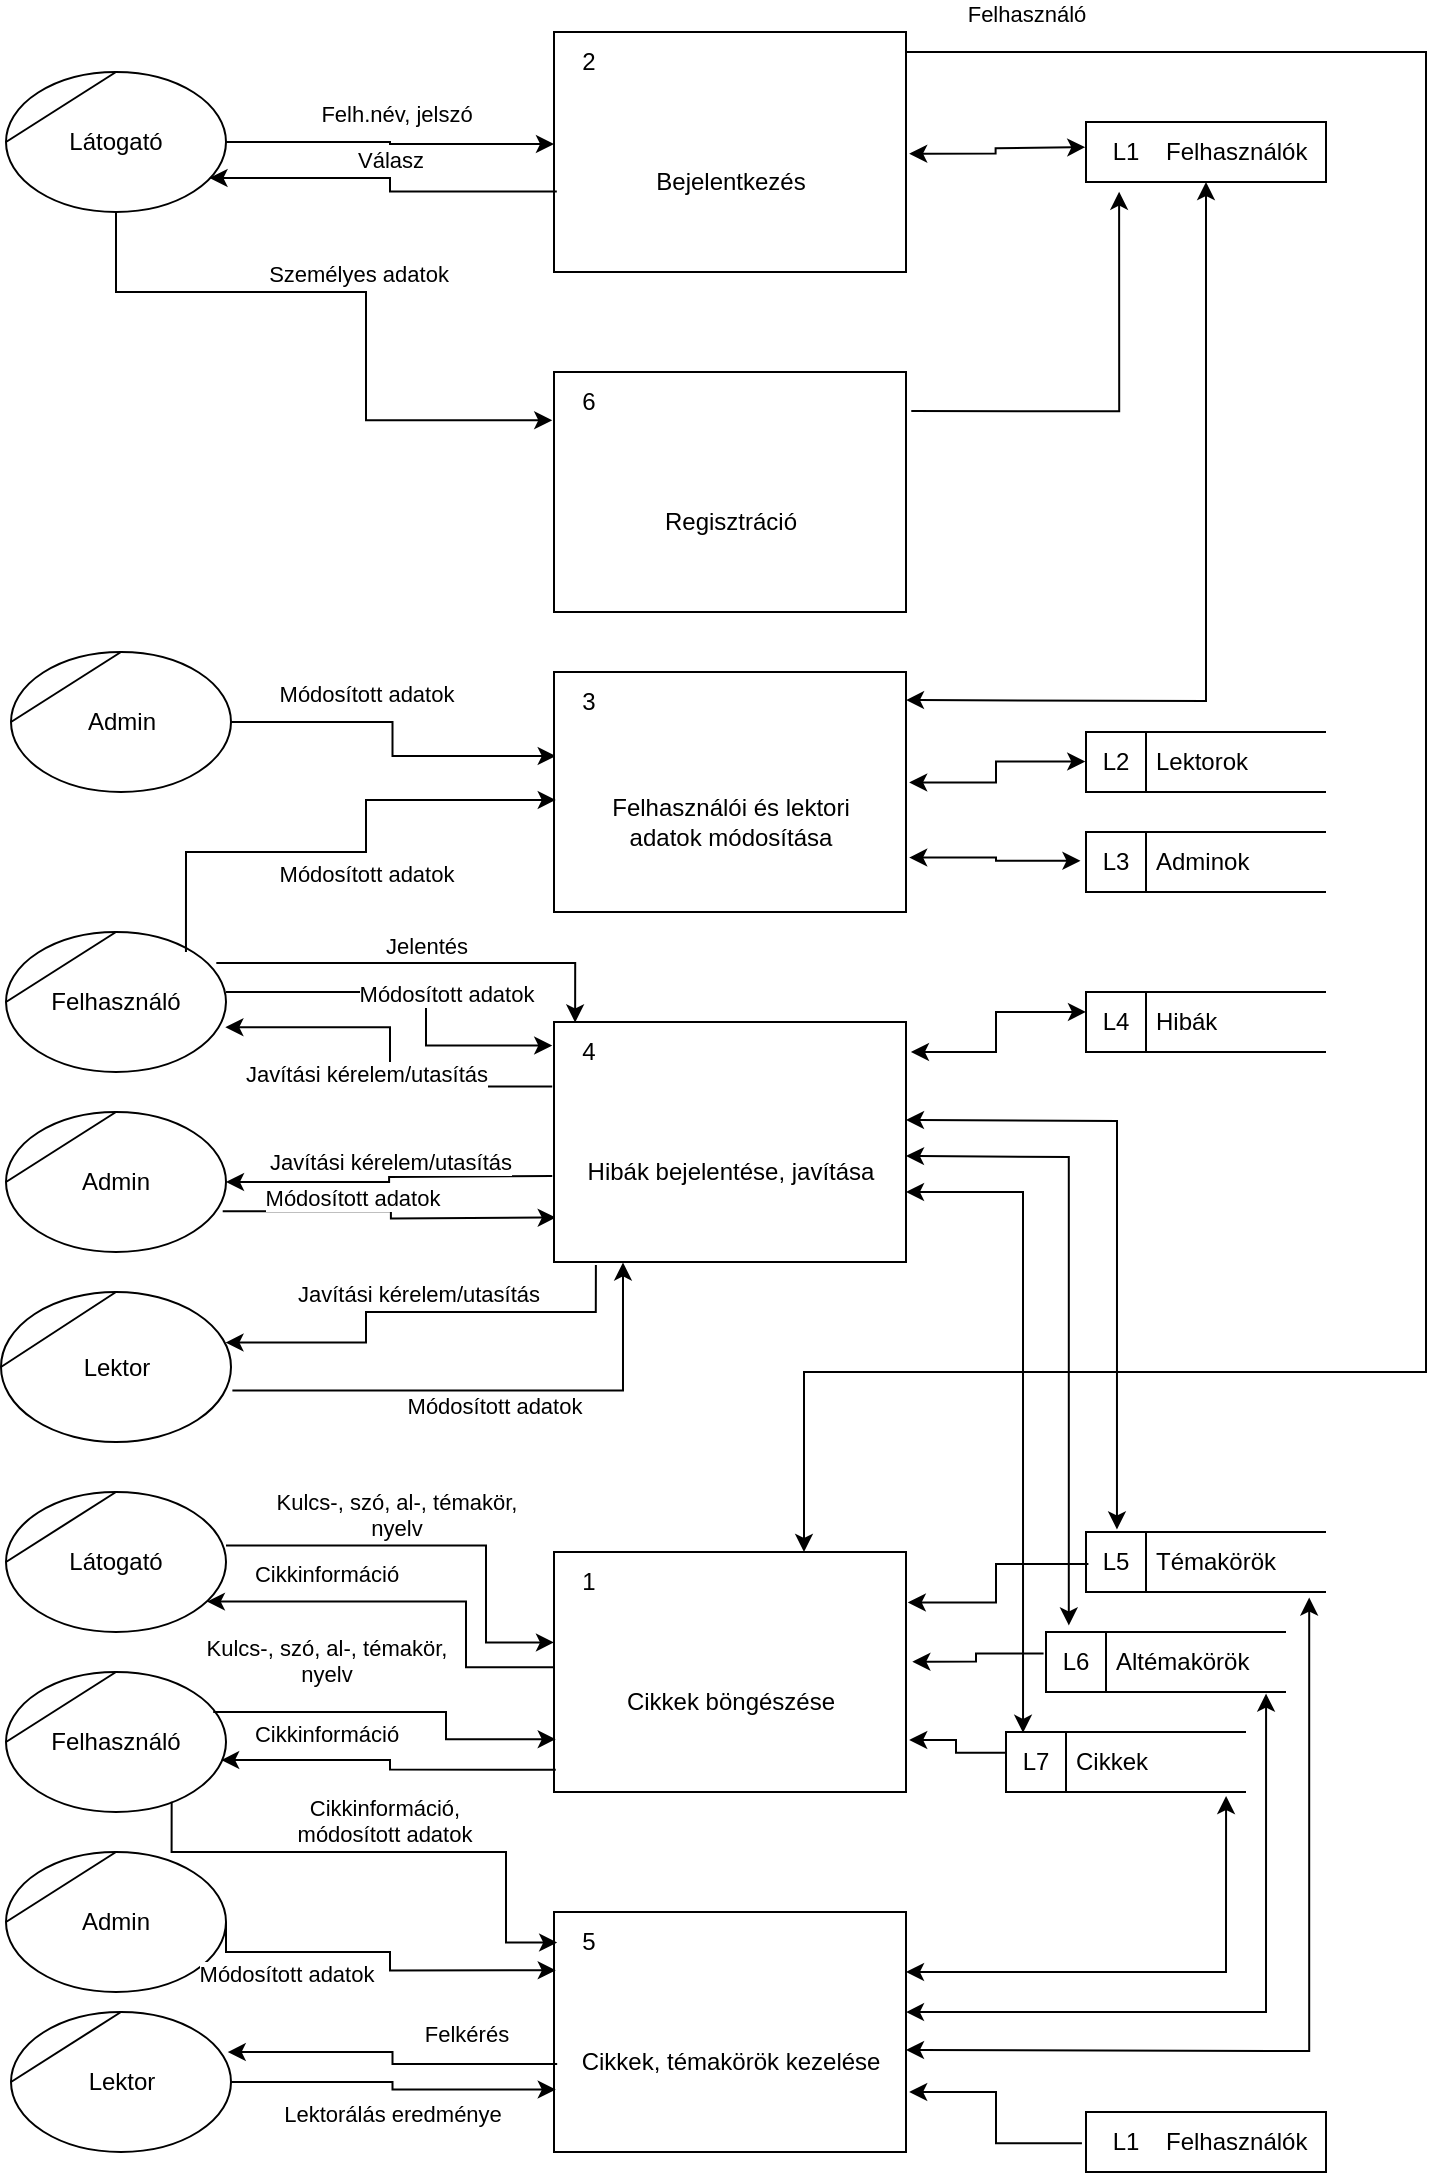 <mxfile version="20.8.20" type="device"><diagram name="Page-1" id="jzvVOoYqFO0g2pfNJ2Cv"><mxGraphModel dx="1235" dy="669" grid="1" gridSize="10" guides="1" tooltips="1" connect="1" arrows="1" fold="1" page="1" pageScale="1" pageWidth="827" pageHeight="1169" math="0" shadow="0"><root><mxCell id="0"/><mxCell id="1" parent="0"/><mxCell id="0xVu2F42CmtTnbVJ7FAn-28" value="Bejelentkezés" style="html=1;dashed=0;whitespace=wrap;shape=mxgraph.dfd.process;align=center;container=1;collapsible=0;spacingTop=30;" parent="1" vertex="1"><mxGeometry x="334" y="40" width="176" height="120" as="geometry"/></mxCell><mxCell id="0xVu2F42CmtTnbVJ7FAn-29" value="2" style="text;html=1;strokeColor=none;fillColor=none;align=center;verticalAlign=middle;whiteSpace=wrap;rounded=0;movable=0;resizable=0;rotatable=0;cloneable=0;deletable=0;connectable=0;allowArrows=0;pointerEvents=1;" parent="0xVu2F42CmtTnbVJ7FAn-28" vertex="1"><mxGeometry width="35" height="30" as="geometry"/></mxCell><mxCell id="0xVu2F42CmtTnbVJ7FAn-30" value="" style="text;html=1;strokeColor=none;fillColor=none;align=left;verticalAlign=middle;whiteSpace=wrap;rounded=0;movable=0;resizable=0;connectable=0;allowArrows=0;rotatable=0;cloneable=0;deletable=0;spacingLeft=6;autosize=1;resizeWidth=0;" parent="0xVu2F42CmtTnbVJ7FAn-28" vertex="1"><mxGeometry x="35" y="-5" width="50" height="40" as="geometry"/></mxCell><mxCell id="0xVu2F42CmtTnbVJ7FAn-31" value="Felh.név, jelszó" style="endArrow=classic;html=1;rounded=0;verticalAlign=bottom;edgeStyle=orthogonalEdgeStyle;exitX=1;exitY=0.5;exitDx=0;exitDy=0;entryX=0;entryY=0.467;entryDx=0;entryDy=0;entryPerimeter=0;" parent="1" source="0xVu2F42CmtTnbVJ7FAn-78" target="0xVu2F42CmtTnbVJ7FAn-28" edge="1"><mxGeometry x="0.054" y="6" width="50" height="50" relative="1" as="geometry"><mxPoint x="200" y="89.5" as="sourcePoint"/><mxPoint x="320" y="89.5" as="targetPoint"/><mxPoint x="-1" as="offset"/></mxGeometry></mxCell><mxCell id="0xVu2F42CmtTnbVJ7FAn-32" value="Kulcs-, szó, al-, témakör, &lt;br&gt;nyelv" style="endArrow=classic;html=1;rounded=0;verticalAlign=bottom;edgeStyle=orthogonalEdgeStyle;entryX=0;entryY=0.377;entryDx=0;entryDy=0;entryPerimeter=0;exitX=1;exitY=0.383;exitDx=0;exitDy=0;exitPerimeter=0;" parent="1" source="0xVu2F42CmtTnbVJ7FAn-64" target="0xVu2F42CmtTnbVJ7FAn-61" edge="1"><mxGeometry x="-0.228" y="-3" width="50" height="50" relative="1" as="geometry"><mxPoint x="190" y="814.5" as="sourcePoint"/><mxPoint x="310" y="814.5" as="targetPoint"/><Array as="points"><mxPoint x="300" y="797"/><mxPoint x="300" y="845"/></Array><mxPoint x="3" y="-3" as="offset"/></mxGeometry></mxCell><mxCell id="0xVu2F42CmtTnbVJ7FAn-33" value="Cikkinformáció" style="endArrow=classic;html=1;rounded=0;verticalAlign=bottom;entryX=0.913;entryY=0.783;entryDx=0;entryDy=0;edgeStyle=orthogonalEdgeStyle;exitX=0.005;exitY=0.48;exitDx=0;exitDy=0;exitPerimeter=0;entryPerimeter=0;" parent="1" source="0xVu2F42CmtTnbVJ7FAn-61" target="0xVu2F42CmtTnbVJ7FAn-64" edge="1"><mxGeometry x="0.425" y="-5" width="50" height="50" relative="1" as="geometry"><mxPoint x="320" y="890" as="sourcePoint"/><mxPoint x="200" y="890" as="targetPoint"/><Array as="points"><mxPoint x="290" y="858"/><mxPoint x="290" y="825"/></Array><mxPoint as="offset"/></mxGeometry></mxCell><mxCell id="0xVu2F42CmtTnbVJ7FAn-43" value="Módosított adatok" style="endArrow=classic;html=1;rounded=0;verticalAlign=bottom;edgeStyle=orthogonalEdgeStyle;exitX=1;exitY=0.5;exitDx=0;exitDy=0;entryX=0.005;entryY=0.35;entryDx=0;entryDy=0;entryPerimeter=0;" parent="1" source="0xVu2F42CmtTnbVJ7FAn-93" target="0xVu2F42CmtTnbVJ7FAn-85" edge="1"><mxGeometry x="-0.247" y="5" width="50" height="50" relative="1" as="geometry"><mxPoint x="200" y="399.5" as="sourcePoint"/><mxPoint x="320" y="399.5" as="targetPoint"/><mxPoint as="offset"/></mxGeometry></mxCell><mxCell id="0xVu2F42CmtTnbVJ7FAn-50" value="Cikkek, témakörök kezelése" style="html=1;dashed=0;whitespace=wrap;shape=mxgraph.dfd.process;align=center;container=1;collapsible=0;spacingTop=30;" parent="1" vertex="1"><mxGeometry x="334" y="980" width="176" height="120" as="geometry"/></mxCell><mxCell id="0xVu2F42CmtTnbVJ7FAn-51" value="5" style="text;html=1;strokeColor=none;fillColor=none;align=center;verticalAlign=middle;whiteSpace=wrap;rounded=0;movable=0;resizable=0;rotatable=0;cloneable=0;deletable=0;connectable=0;allowArrows=0;pointerEvents=1;" parent="0xVu2F42CmtTnbVJ7FAn-50" vertex="1"><mxGeometry width="35" height="30" as="geometry"/></mxCell><mxCell id="0xVu2F42CmtTnbVJ7FAn-52" value="" style="text;html=1;strokeColor=none;fillColor=none;align=left;verticalAlign=middle;whiteSpace=wrap;rounded=0;movable=0;resizable=0;connectable=0;allowArrows=0;rotatable=0;cloneable=0;deletable=0;spacingLeft=6;autosize=1;resizeWidth=0;" parent="0xVu2F42CmtTnbVJ7FAn-50" vertex="1"><mxGeometry x="35" y="-5" width="50" height="40" as="geometry"/></mxCell><mxCell id="0xVu2F42CmtTnbVJ7FAn-53" value="Jelentés" style="endArrow=classic;html=1;rounded=0;verticalAlign=bottom;exitX=0.956;exitY=0.222;exitDx=0;exitDy=0;edgeStyle=orthogonalEdgeStyle;entryX=0.06;entryY=0.002;entryDx=0;entryDy=0;entryPerimeter=0;exitPerimeter=0;" parent="1" source="0xVu2F42CmtTnbVJ7FAn-100" target="aw3XUboLDn4SOBEgIjJM-1" edge="1"><mxGeometry width="50" height="50" relative="1" as="geometry"><mxPoint x="190" y="554.5" as="sourcePoint"/><mxPoint x="331.536" y="554.4" as="targetPoint"/></mxGeometry></mxCell><mxCell id="0xVu2F42CmtTnbVJ7FAn-57" value="Lektorálás eredménye" style="endArrow=classic;html=1;rounded=0;verticalAlign=bottom;edgeStyle=orthogonalEdgeStyle;entryX=0.005;entryY=0.74;entryDx=0;entryDy=0;entryPerimeter=0;exitX=1;exitY=0.5;exitDx=0;exitDy=0;" parent="1" source="0xVu2F42CmtTnbVJ7FAn-126" target="0xVu2F42CmtTnbVJ7FAn-50" edge="1"><mxGeometry x="0.018" y="-21" width="50" height="50" relative="1" as="geometry"><mxPoint x="170.775" y="1034.8" as="sourcePoint"/><mxPoint x="310" y="1090" as="targetPoint"/><mxPoint as="offset"/></mxGeometry></mxCell><mxCell id="0xVu2F42CmtTnbVJ7FAn-58" value="Felkérés" style="endArrow=classic;html=1;rounded=0;verticalAlign=bottom;entryX=0.985;entryY=0.286;entryDx=0;entryDy=0;exitX=0.009;exitY=0.633;exitDx=0;exitDy=0;exitPerimeter=0;edgeStyle=orthogonalEdgeStyle;entryPerimeter=0;" parent="1" source="0xVu2F42CmtTnbVJ7FAn-50" target="0xVu2F42CmtTnbVJ7FAn-126" edge="1"><mxGeometry x="-0.466" y="-6" width="50" height="50" relative="1" as="geometry"><mxPoint x="310" y="1054.5" as="sourcePoint"/><mxPoint x="172.5" y="1025" as="targetPoint"/><mxPoint as="offset"/></mxGeometry></mxCell><mxCell id="0xVu2F42CmtTnbVJ7FAn-61" value="Cikkek böngészése" style="html=1;dashed=0;whitespace=wrap;shape=mxgraph.dfd.process2;align=center;container=1;collapsible=0;spacingTop=30;" parent="1" vertex="1"><mxGeometry x="334" y="800" width="176" height="120" as="geometry"/></mxCell><mxCell id="0xVu2F42CmtTnbVJ7FAn-62" value="1" style="text;html=1;strokeColor=none;fillColor=none;align=center;verticalAlign=middle;whiteSpace=wrap;rounded=0;connectable=0;allowArrows=0;editable=1;movable=0;resizable=0;rotatable=0;deletable=0;locked=0;cloneable=0;" parent="0xVu2F42CmtTnbVJ7FAn-61" vertex="1"><mxGeometry width="35" height="30" as="geometry"/></mxCell><mxCell id="0xVu2F42CmtTnbVJ7FAn-63" value="" style="text;strokeColor=none;fillColor=none;align=left;verticalAlign=middle;whiteSpace=wrap;rounded=0;autosize=1;connectable=0;allowArrows=0;movable=0;resizable=0;rotatable=0;deletable=0;cloneable=0;spacingLeft=6;fontStyle=0;html=1;" parent="0xVu2F42CmtTnbVJ7FAn-61" vertex="1"><mxGeometry x="35" y="-5" width="50" height="40" as="geometry"/></mxCell><mxCell id="0xVu2F42CmtTnbVJ7FAn-64" value="Látogató" style="shape=stencil(tZRtjoMgEIZPw98GJR6gYXfvQe10nZQCAbYft99RNKlW7GajiTGZeeXhnZGBCRka5YCVvGHig5VlwTm9Kb5NYhUc1DElr8qjOmhISojenuGGx9gz0DTgMbaq+GR8T9+0j5C1NYYgaE0YKU86wRQaWsvvCdZv/xhFjvgXiOB7kynLyq+/Y3fVNuBiI79j7OB+db/rgceOi61+3Grg4v9YISmTO9xCHlR9/vb2xxxnzYDW6AK8OfLTeZzO66ynzM5CnqyHBUsn1DqN9UITnWoH/kUY5Iu9PtVUzRY1jx4IGk22K9UioSs+44+uvFxl3bKX1nTZdE12iV8=);whiteSpace=wrap;html=1;" parent="1" vertex="1"><mxGeometry x="60" y="770" width="110" height="70" as="geometry"/></mxCell><mxCell id="0xVu2F42CmtTnbVJ7FAn-65" value="Felhasználó" style="shape=stencil(tZRtjoMgEIZPw98GJR6gYXfvQe10nZQCAbYft99RNKlW7GajiTGZeeXhnZGBCRka5YCVvGHig5VlwTm9Kb5NYhUc1DElr8qjOmhISojenuGGx9gz0DTgMbaq+GR8T9+0j5C1NYYgaE0YKU86wRQaWsvvCdZv/xhFjvgXiOB7kynLyq+/Y3fVNuBiI79j7OB+db/rgceOi61+3Grg4v9YISmTO9xCHlR9/vb2xxxnzYDW6AK8OfLTeZzO66ynzM5CnqyHBUsn1DqN9UITnWoH/kUY5Iu9PtVUzRY1jx4IGk22K9UioSs+44+uvFxl3bKX1nTZdE12iV8=);whiteSpace=wrap;html=1;" parent="1" vertex="1"><mxGeometry x="60" y="860" width="110" height="70" as="geometry"/></mxCell><mxCell id="0xVu2F42CmtTnbVJ7FAn-78" value="Látogató" style="shape=stencil(tZRtjoMgEIZPw98GJR6gYXfvQe10nZQCAbYft99RNKlW7GajiTGZeeXhnZGBCRka5YCVvGHig5VlwTm9Kb5NYhUc1DElr8qjOmhISojenuGGx9gz0DTgMbaq+GR8T9+0j5C1NYYgaE0YKU86wRQaWsvvCdZv/xhFjvgXiOB7kynLyq+/Y3fVNuBiI79j7OB+db/rgceOi61+3Grg4v9YISmTO9xCHlR9/vb2xxxnzYDW6AK8OfLTeZzO66ynzM5CnqyHBUsn1DqN9UITnWoH/kUY5Iu9PtVUzRY1jx4IGk22K9UioSs+44+uvFxl3bKX1nTZdE12iV8=);whiteSpace=wrap;html=1;" parent="1" vertex="1"><mxGeometry x="60" y="60" width="110" height="70" as="geometry"/></mxCell><mxCell id="0xVu2F42CmtTnbVJ7FAn-85" value="Felhasználói és lektori&lt;br style=&quot;border-color: var(--border-color);&quot;&gt;adatok módosítása" style="html=1;dashed=0;whitespace=wrap;shape=mxgraph.dfd.process2;align=center;container=1;collapsible=0;spacingTop=30;" parent="1" vertex="1"><mxGeometry x="334" y="360" width="176" height="120" as="geometry"/></mxCell><mxCell id="0xVu2F42CmtTnbVJ7FAn-86" value="3" style="text;html=1;strokeColor=none;fillColor=none;align=center;verticalAlign=middle;whiteSpace=wrap;rounded=0;connectable=0;allowArrows=0;editable=1;movable=0;resizable=0;rotatable=0;deletable=0;locked=0;cloneable=0;" parent="0xVu2F42CmtTnbVJ7FAn-85" vertex="1"><mxGeometry width="35" height="30" as="geometry"/></mxCell><mxCell id="0xVu2F42CmtTnbVJ7FAn-87" value="" style="text;strokeColor=none;fillColor=none;align=left;verticalAlign=middle;whiteSpace=wrap;rounded=0;autosize=1;connectable=0;allowArrows=0;movable=0;resizable=0;rotatable=0;deletable=0;cloneable=0;spacingLeft=6;fontStyle=0;html=1;" parent="0xVu2F42CmtTnbVJ7FAn-85" vertex="1"><mxGeometry x="35" y="-5" width="50" height="40" as="geometry"/></mxCell><mxCell id="0xVu2F42CmtTnbVJ7FAn-93" value="Admin" style="shape=stencil(tZRtjoMgEIZPw98GJR6gYXfvQe10nZQCAbYft99RNKlW7GajiTGZeeXhnZGBCRka5YCVvGHig5VlwTm9Kb5NYhUc1DElr8qjOmhISojenuGGx9gz0DTgMbaq+GR8T9+0j5C1NYYgaE0YKU86wRQaWsvvCdZv/xhFjvgXiOB7kynLyq+/Y3fVNuBiI79j7OB+db/rgceOi61+3Grg4v9YISmTO9xCHlR9/vb2xxxnzYDW6AK8OfLTeZzO66ynzM5CnqyHBUsn1DqN9UITnWoH/kUY5Iu9PtVUzRY1jx4IGk22K9UioSs+44+uvFxl3bKX1nTZdE12iV8=);whiteSpace=wrap;html=1;" parent="1" vertex="1"><mxGeometry x="62.5" y="350" width="110" height="70" as="geometry"/></mxCell><mxCell id="0xVu2F42CmtTnbVJ7FAn-98" value="Hibák" style="html=1;dashed=0;whitespace=wrap;shape=mxgraph.dfd.dataStoreID;align=left;spacingLeft=33;container=1;collapsible=0;autosize=0;" parent="1" vertex="1"><mxGeometry x="600" y="520" width="120" height="30" as="geometry"/></mxCell><mxCell id="0xVu2F42CmtTnbVJ7FAn-99" value="L4" style="text;html=1;strokeColor=none;fillColor=none;align=center;verticalAlign=middle;whiteSpace=wrap;rounded=0;movable=0;resizable=0;rotatable=0;cloneable=0;deletable=0;allowArrows=0;connectable=0;" parent="0xVu2F42CmtTnbVJ7FAn-98" vertex="1"><mxGeometry width="30" height="30" as="geometry"/></mxCell><mxCell id="0xVu2F42CmtTnbVJ7FAn-100" value="Felhasználó" style="shape=stencil(tZRtjoMgEIZPw98GJR6gYXfvQe10nZQCAbYft99RNKlW7GajiTGZeeXhnZGBCRka5YCVvGHig5VlwTm9Kb5NYhUc1DElr8qjOmhISojenuGGx9gz0DTgMbaq+GR8T9+0j5C1NYYgaE0YKU86wRQaWsvvCdZv/xhFjvgXiOB7kynLyq+/Y3fVNuBiI79j7OB+db/rgceOi61+3Grg4v9YISmTO9xCHlR9/vb2xxxnzYDW6AK8OfLTeZzO66ynzM5CnqyHBUsn1DqN9UITnWoH/kUY5Iu9PtVUzRY1jx4IGk22K9UioSs+44+uvFxl3bKX1nTZdE12iV8=);whiteSpace=wrap;html=1;" parent="1" vertex="1"><mxGeometry x="60" y="490" width="110" height="70" as="geometry"/></mxCell><mxCell id="0xVu2F42CmtTnbVJ7FAn-101" value="Admin" style="shape=stencil(tZRtjoMgEIZPw98GJR6gYXfvQe10nZQCAbYft99RNKlW7GajiTGZeeXhnZGBCRka5YCVvGHig5VlwTm9Kb5NYhUc1DElr8qjOmhISojenuGGx9gz0DTgMbaq+GR8T9+0j5C1NYYgaE0YKU86wRQaWsvvCdZv/xhFjvgXiOB7kynLyq+/Y3fVNuBiI79j7OB+db/rgceOi61+3Grg4v9YISmTO9xCHlR9/vb2xxxnzYDW6AK8OfLTeZzO66ynzM5CnqyHBUsn1DqN9UITnWoH/kUY5Iu9PtVUzRY1jx4IGk22K9UioSs+44+uvFxl3bKX1nTZdE12iV8=);whiteSpace=wrap;html=1;" parent="1" vertex="1"><mxGeometry x="60" y="580" width="110" height="70" as="geometry"/></mxCell><mxCell id="0xVu2F42CmtTnbVJ7FAn-102" value="Cikkinformáció,&lt;br&gt;módosított adatok" style="endArrow=classic;html=1;rounded=0;verticalAlign=bottom;exitX=0.753;exitY=0.926;exitDx=0;exitDy=0;exitPerimeter=0;entryX=0.009;entryY=0.127;entryDx=0;entryDy=0;entryPerimeter=0;edgeStyle=orthogonalEdgeStyle;" parent="1" source="0xVu2F42CmtTnbVJ7FAn-65" target="0xVu2F42CmtTnbVJ7FAn-50" edge="1"><mxGeometry width="50" height="50" relative="1" as="geometry"><mxPoint x="160" y="970" as="sourcePoint"/><mxPoint x="280" y="970" as="targetPoint"/><Array as="points"><mxPoint x="143" y="950"/><mxPoint x="310" y="950"/><mxPoint x="310" y="995"/></Array></mxGeometry></mxCell><mxCell id="0xVu2F42CmtTnbVJ7FAn-104" value="Kulcs-, szó, al-, témakör,&lt;br style=&quot;border-color: var(--border-color);&quot;&gt;nyelv" style="endArrow=classic;html=1;rounded=0;verticalAlign=bottom;edgeStyle=orthogonalEdgeStyle;exitX=0.942;exitY=0.286;exitDx=0;exitDy=0;exitPerimeter=0;entryX=0.005;entryY=0.78;entryDx=0;entryDy=0;entryPerimeter=0;" parent="1" source="0xVu2F42CmtTnbVJ7FAn-65" target="0xVu2F42CmtTnbVJ7FAn-61" edge="1"><mxGeometry x="-0.39" y="10" width="50" height="50" relative="1" as="geometry"><mxPoint x="200" y="894.5" as="sourcePoint"/><mxPoint x="320" y="894.5" as="targetPoint"/><Array as="points"><mxPoint x="280" y="880"/><mxPoint x="280" y="894"/></Array><mxPoint as="offset"/></mxGeometry></mxCell><mxCell id="0xVu2F42CmtTnbVJ7FAn-105" value="Cikkinformáció" style="endArrow=classic;html=1;rounded=0;verticalAlign=bottom;entryX=0.978;entryY=0.629;entryDx=0;entryDy=0;entryPerimeter=0;exitX=0.005;exitY=0.907;exitDx=0;exitDy=0;exitPerimeter=0;edgeStyle=orthogonalEdgeStyle;" parent="1" source="0xVu2F42CmtTnbVJ7FAn-61" target="0xVu2F42CmtTnbVJ7FAn-65" edge="1"><mxGeometry x="0.391" y="-4" width="50" height="50" relative="1" as="geometry"><mxPoint x="330" y="910" as="sourcePoint"/><mxPoint x="430" y="910" as="targetPoint"/><mxPoint as="offset"/></mxGeometry></mxCell><mxCell id="0xVu2F42CmtTnbVJ7FAn-109" value="Módosított adatok" style="endArrow=classic;html=1;rounded=0;verticalAlign=bottom;edgeStyle=orthogonalEdgeStyle;entryX=0.005;entryY=0.533;entryDx=0;entryDy=0;entryPerimeter=0;exitX=0.818;exitY=0.143;exitDx=0;exitDy=0;exitPerimeter=0;" parent="1" source="0xVu2F42CmtTnbVJ7FAn-100" target="0xVu2F42CmtTnbVJ7FAn-85" edge="1"><mxGeometry x="0.073" y="-20" width="50" height="50" relative="1" as="geometry"><mxPoint x="170" y="460" as="sourcePoint"/><mxPoint x="290" y="460" as="targetPoint"/><Array as="points"><mxPoint x="150" y="450"/><mxPoint x="240" y="450"/><mxPoint x="240" y="424"/></Array><mxPoint x="-20" y="20" as="offset"/></mxGeometry></mxCell><mxCell id="0xVu2F42CmtTnbVJ7FAn-115" value="" style="endArrow=classic;startArrow=classic;html=1;rounded=0;verticalAlign=bottom;edgeStyle=orthogonalEdgeStyle;exitX=1.009;exitY=0.507;exitDx=0;exitDy=0;exitPerimeter=0;entryX=-0.003;entryY=0.42;entryDx=0;entryDy=0;entryPerimeter=0;" parent="1" source="0xVu2F42CmtTnbVJ7FAn-28" edge="1"><mxGeometry width="50" height="50" relative="1" as="geometry"><mxPoint x="510" y="50" as="sourcePoint"/><mxPoint x="599.64" y="97.6" as="targetPoint"/></mxGeometry></mxCell><mxCell id="0xVu2F42CmtTnbVJ7FAn-116" value="" style="endArrow=classic;startArrow=classic;html=1;rounded=0;verticalAlign=bottom;edgeStyle=orthogonalEdgeStyle;" parent="1" edge="1" target="pTpe7Yoew8nTrOXJ9f8U-1"><mxGeometry width="50" height="50" relative="1" as="geometry"><mxPoint x="510" y="374.01" as="sourcePoint"/><mxPoint x="584.76" y="210" as="targetPoint"/></mxGeometry></mxCell><mxCell id="0xVu2F42CmtTnbVJ7FAn-118" value="Adminok" style="html=1;dashed=0;whitespace=wrap;shape=mxgraph.dfd.dataStoreID;align=left;spacingLeft=33;container=1;collapsible=0;autosize=0;" parent="1" vertex="1"><mxGeometry x="600" y="440" width="120" height="30" as="geometry"/></mxCell><mxCell id="0xVu2F42CmtTnbVJ7FAn-119" value="L3" style="text;html=1;strokeColor=none;fillColor=none;align=center;verticalAlign=middle;whiteSpace=wrap;rounded=0;movable=0;resizable=0;rotatable=0;cloneable=0;deletable=0;allowArrows=0;connectable=0;" parent="0xVu2F42CmtTnbVJ7FAn-118" vertex="1"><mxGeometry width="30" height="30" as="geometry"/></mxCell><mxCell id="0xVu2F42CmtTnbVJ7FAn-120" value="" style="endArrow=classic;startArrow=classic;html=1;rounded=0;verticalAlign=bottom;edgeStyle=orthogonalEdgeStyle;entryX=-0.023;entryY=0.48;entryDx=0;entryDy=0;entryPerimeter=0;exitX=1.009;exitY=0.773;exitDx=0;exitDy=0;exitPerimeter=0;" parent="1" source="0xVu2F42CmtTnbVJ7FAn-85" target="0xVu2F42CmtTnbVJ7FAn-118" edge="1"><mxGeometry y="10" width="50" height="50" relative="1" as="geometry"><mxPoint x="510" y="490" as="sourcePoint"/><mxPoint x="630" y="490" as="targetPoint"/><mxPoint as="offset"/></mxGeometry></mxCell><mxCell id="0xVu2F42CmtTnbVJ7FAn-123" value="" style="endArrow=classic;startArrow=classic;html=1;rounded=0;verticalAlign=bottom;edgeStyle=orthogonalEdgeStyle;exitX=1.014;exitY=0.125;exitDx=0;exitDy=0;exitPerimeter=0;entryX=0;entryY=0.333;entryDx=0;entryDy=0;entryPerimeter=0;" parent="1" source="aw3XUboLDn4SOBEgIjJM-1" target="0xVu2F42CmtTnbVJ7FAn-98" edge="1"><mxGeometry width="50" height="50" relative="1" as="geometry"><mxPoint x="512.464" y="596.04" as="sourcePoint"/><mxPoint x="660" y="550" as="targetPoint"/></mxGeometry></mxCell><mxCell id="0xVu2F42CmtTnbVJ7FAn-126" value="Lektor" style="shape=stencil(tZRtjoMgEIZPw98GJR6gYXfvQe10nZQCAbYft99RNKlW7GajiTGZeeXhnZGBCRka5YCVvGHig5VlwTm9Kb5NYhUc1DElr8qjOmhISojenuGGx9gz0DTgMbaq+GR8T9+0j5C1NYYgaE0YKU86wRQaWsvvCdZv/xhFjvgXiOB7kynLyq+/Y3fVNuBiI79j7OB+db/rgceOi61+3Grg4v9YISmTO9xCHlR9/vb2xxxnzYDW6AK8OfLTeZzO66ynzM5CnqyHBUsn1DqN9UITnWoH/kUY5Iu9PtVUzRY1jx4IGk22K9UioSs+44+uvFxl3bKX1nTZdE12iV8=);whiteSpace=wrap;html=1;" parent="1" vertex="1"><mxGeometry x="62.5" y="1030" width="110" height="70" as="geometry"/></mxCell><mxCell id="0xVu2F42CmtTnbVJ7FAn-127" value="Lektorok" style="html=1;dashed=0;whitespace=wrap;shape=mxgraph.dfd.dataStoreID;align=left;spacingLeft=33;container=1;collapsible=0;autosize=0;" parent="1" vertex="1"><mxGeometry x="600" y="390" width="120" height="30" as="geometry"/></mxCell><mxCell id="0xVu2F42CmtTnbVJ7FAn-128" value="L2" style="text;html=1;strokeColor=none;fillColor=none;align=center;verticalAlign=middle;whiteSpace=wrap;rounded=0;movable=0;resizable=0;rotatable=0;cloneable=0;deletable=0;allowArrows=0;connectable=0;" parent="0xVu2F42CmtTnbVJ7FAn-127" vertex="1"><mxGeometry width="30" height="30" as="geometry"/></mxCell><mxCell id="0xVu2F42CmtTnbVJ7FAn-129" value="" style="endArrow=classic;startArrow=classic;html=1;rounded=0;verticalAlign=bottom;exitX=1.009;exitY=0.46;exitDx=0;exitDy=0;exitPerimeter=0;entryX=-0.003;entryY=0.493;entryDx=0;entryDy=0;entryPerimeter=0;edgeStyle=orthogonalEdgeStyle;" parent="1" source="0xVu2F42CmtTnbVJ7FAn-85" target="0xVu2F42CmtTnbVJ7FAn-127" edge="1"><mxGeometry x="0.333" y="10" width="50" height="50" relative="1" as="geometry"><mxPoint x="590" y="350" as="sourcePoint"/><mxPoint x="710" y="350" as="targetPoint"/><mxPoint as="offset"/></mxGeometry></mxCell><mxCell id="0xVu2F42CmtTnbVJ7FAn-130" value="Javítási kérelem/utasítás" style="endArrow=classic;html=1;rounded=0;verticalAlign=bottom;entryX=1;entryY=0.5;entryDx=0;entryDy=0;exitX=-0.005;exitY=0.6;exitDx=0;exitDy=0;exitPerimeter=0;edgeStyle=orthogonalEdgeStyle;" parent="1" target="0xVu2F42CmtTnbVJ7FAn-101" edge="1"><mxGeometry width="50" height="50" relative="1" as="geometry"><mxPoint x="333.12" y="612" as="sourcePoint"/><mxPoint x="334" y="680" as="targetPoint"/></mxGeometry></mxCell><mxCell id="0xVu2F42CmtTnbVJ7FAn-131" value="Módosított adatok" style="endArrow=classic;html=1;rounded=0;verticalAlign=bottom;exitX=0.985;exitY=0.709;exitDx=0;exitDy=0;exitPerimeter=0;entryX=0.005;entryY=0.773;entryDx=0;entryDy=0;entryPerimeter=0;edgeStyle=orthogonalEdgeStyle;" parent="1" source="0xVu2F42CmtTnbVJ7FAn-101" edge="1"><mxGeometry x="0.023" y="-17" width="50" height="50" relative="1" as="geometry"><mxPoint x="200" y="640" as="sourcePoint"/><mxPoint x="334.88" y="632.76" as="targetPoint"/><mxPoint x="-2" as="offset"/></mxGeometry></mxCell><mxCell id="0xVu2F42CmtTnbVJ7FAn-132" value="Témakörök" style="html=1;dashed=0;whitespace=wrap;shape=mxgraph.dfd.dataStoreID;align=left;spacingLeft=33;container=1;collapsible=0;autosize=0;" parent="1" vertex="1"><mxGeometry x="600" y="790" width="120" height="30" as="geometry"/></mxCell><mxCell id="0xVu2F42CmtTnbVJ7FAn-133" value="L5" style="text;html=1;strokeColor=none;fillColor=none;align=center;verticalAlign=middle;whiteSpace=wrap;rounded=0;movable=0;resizable=0;rotatable=0;cloneable=0;deletable=0;allowArrows=0;connectable=0;" parent="0xVu2F42CmtTnbVJ7FAn-132" vertex="1"><mxGeometry width="30" height="30" as="geometry"/></mxCell><mxCell id="0xVu2F42CmtTnbVJ7FAn-134" value="Altémakörök" style="html=1;dashed=0;whitespace=wrap;shape=mxgraph.dfd.dataStoreID;align=left;spacingLeft=33;container=1;collapsible=0;autosize=0;" parent="1" vertex="1"><mxGeometry x="580" y="840" width="120" height="30" as="geometry"/></mxCell><mxCell id="0xVu2F42CmtTnbVJ7FAn-135" value="L6" style="text;html=1;strokeColor=none;fillColor=none;align=center;verticalAlign=middle;whiteSpace=wrap;rounded=0;movable=0;resizable=0;rotatable=0;cloneable=0;deletable=0;allowArrows=0;connectable=0;" parent="0xVu2F42CmtTnbVJ7FAn-134" vertex="1"><mxGeometry width="30" height="30" as="geometry"/></mxCell><mxCell id="0xVu2F42CmtTnbVJ7FAn-136" value="Cikkek" style="html=1;dashed=0;whitespace=wrap;shape=mxgraph.dfd.dataStoreID;align=left;spacingLeft=33;container=1;collapsible=0;autosize=0;" parent="1" vertex="1"><mxGeometry x="560" y="890" width="120" height="30" as="geometry"/></mxCell><mxCell id="0xVu2F42CmtTnbVJ7FAn-137" value="L7" style="text;html=1;strokeColor=none;fillColor=none;align=center;verticalAlign=middle;whiteSpace=wrap;rounded=0;movable=0;resizable=0;rotatable=0;cloneable=0;deletable=0;allowArrows=0;connectable=0;" parent="0xVu2F42CmtTnbVJ7FAn-136" vertex="1"><mxGeometry width="30" height="30" as="geometry"/></mxCell><mxCell id="0xVu2F42CmtTnbVJ7FAn-138" value="" style="endArrow=classic;html=1;rounded=0;verticalAlign=bottom;edgeStyle=orthogonalEdgeStyle;entryX=1.018;entryY=0.457;entryDx=0;entryDy=0;entryPerimeter=0;exitX=-0.01;exitY=0.36;exitDx=0;exitDy=0;exitPerimeter=0;" parent="1" source="0xVu2F42CmtTnbVJ7FAn-134" target="0xVu2F42CmtTnbVJ7FAn-61" edge="1"><mxGeometry width="50" height="50" relative="1" as="geometry"><mxPoint x="550" y="940" as="sourcePoint"/><mxPoint x="670" y="940" as="targetPoint"/></mxGeometry></mxCell><mxCell id="0xVu2F42CmtTnbVJ7FAn-139" value="" style="endArrow=classic;html=1;rounded=0;verticalAlign=bottom;edgeStyle=orthogonalEdgeStyle;entryX=1.005;entryY=0.21;entryDx=0;entryDy=0;entryPerimeter=0;exitX=0.01;exitY=0.533;exitDx=0;exitDy=0;exitPerimeter=0;" parent="1" source="0xVu2F42CmtTnbVJ7FAn-132" target="0xVu2F42CmtTnbVJ7FAn-61" edge="1"><mxGeometry width="50" height="50" relative="1" as="geometry"><mxPoint x="560" y="950" as="sourcePoint"/><mxPoint x="680" y="950" as="targetPoint"/></mxGeometry></mxCell><mxCell id="0xVu2F42CmtTnbVJ7FAn-140" value="" style="endArrow=classic;html=1;rounded=0;verticalAlign=bottom;edgeStyle=orthogonalEdgeStyle;entryX=1.009;entryY=0.783;entryDx=0;entryDy=0;entryPerimeter=0;exitX=0.003;exitY=0.347;exitDx=0;exitDy=0;exitPerimeter=0;" parent="1" source="0xVu2F42CmtTnbVJ7FAn-136" target="0xVu2F42CmtTnbVJ7FAn-61" edge="1"><mxGeometry width="50" height="50" relative="1" as="geometry"><mxPoint x="570" y="960" as="sourcePoint"/><mxPoint x="690" y="960" as="targetPoint"/></mxGeometry></mxCell><mxCell id="0xVu2F42CmtTnbVJ7FAn-141" value="" style="endArrow=classic;startArrow=classic;html=1;rounded=0;verticalAlign=bottom;edgeStyle=orthogonalEdgeStyle;entryX=0.93;entryY=1.093;entryDx=0;entryDy=0;entryPerimeter=0;" parent="1" target="0xVu2F42CmtTnbVJ7FAn-132" edge="1"><mxGeometry x="0.833" y="20" width="50" height="50" relative="1" as="geometry"><mxPoint x="510" y="1049" as="sourcePoint"/><mxPoint x="690" y="1024.5" as="targetPoint"/><mxPoint as="offset"/></mxGeometry></mxCell><mxCell id="0xVu2F42CmtTnbVJ7FAn-142" value="" style="endArrow=classic;startArrow=classic;html=1;rounded=0;verticalAlign=bottom;edgeStyle=orthogonalEdgeStyle;entryX=0.917;entryY=1.027;entryDx=0;entryDy=0;entryPerimeter=0;exitX=1;exitY=0.417;exitDx=0;exitDy=0;exitPerimeter=0;" parent="1" source="0xVu2F42CmtTnbVJ7FAn-50" target="0xVu2F42CmtTnbVJ7FAn-134" edge="1"><mxGeometry x="0.833" y="20" width="50" height="50" relative="1" as="geometry"><mxPoint x="580" y="1034.5" as="sourcePoint"/><mxPoint x="700" y="1034.5" as="targetPoint"/><mxPoint as="offset"/></mxGeometry></mxCell><mxCell id="0xVu2F42CmtTnbVJ7FAn-143" value="" style="endArrow=classic;startArrow=classic;html=1;rounded=0;verticalAlign=bottom;edgeStyle=orthogonalEdgeStyle;entryX=0.917;entryY=1.067;entryDx=0;entryDy=0;entryPerimeter=0;" parent="1" target="0xVu2F42CmtTnbVJ7FAn-136" edge="1"><mxGeometry x="0.833" y="20" width="50" height="50" relative="1" as="geometry"><mxPoint x="510" y="1010" as="sourcePoint"/><mxPoint x="710" y="1044.5" as="targetPoint"/><mxPoint as="offset"/><Array as="points"><mxPoint x="670" y="1010"/></Array></mxGeometry></mxCell><mxCell id="pTpe7Yoew8nTrOXJ9f8U-1" value="Felhasználók" style="html=1;dashed=0;whitespace=wrap;shape=mxgraph.dfd.dataStoreID2;align=left;spacingLeft=38;container=1;collapsible=0;" parent="1" vertex="1"><mxGeometry x="600" y="85" width="120" height="30" as="geometry"/></mxCell><mxCell id="pTpe7Yoew8nTrOXJ9f8U-2" value="L1" style="text;html=1;strokeColor=none;fillColor=none;align=center;verticalAlign=middle;whiteSpace=wrap;rounded=0;connectable=0;allowArrows=0;movable=0;resizable=0;rotatable=0;cloneable=0;deletable=0;" parent="pTpe7Yoew8nTrOXJ9f8U-1" vertex="1"><mxGeometry x="5" width="30" height="30" as="geometry"/></mxCell><mxCell id="pTpe7Yoew8nTrOXJ9f8U-3" value="Felhasználók" style="html=1;dashed=0;whitespace=wrap;shape=mxgraph.dfd.dataStoreID2;align=left;spacingLeft=38;container=1;collapsible=0;" parent="1" vertex="1"><mxGeometry x="600" y="1080" width="120" height="30" as="geometry"/></mxCell><mxCell id="pTpe7Yoew8nTrOXJ9f8U-4" value="L1" style="text;html=1;strokeColor=none;fillColor=none;align=center;verticalAlign=middle;whiteSpace=wrap;rounded=0;connectable=0;allowArrows=0;movable=0;resizable=0;rotatable=0;cloneable=0;deletable=0;" parent="pTpe7Yoew8nTrOXJ9f8U-3" vertex="1"><mxGeometry x="5" width="30" height="30" as="geometry"/></mxCell><mxCell id="pTpe7Yoew8nTrOXJ9f8U-5" value="" style="endArrow=classic;html=1;rounded=0;verticalAlign=bottom;entryX=1.009;entryY=0.75;entryDx=0;entryDy=0;entryPerimeter=0;exitX=-0.017;exitY=0.52;exitDx=0;exitDy=0;exitPerimeter=0;edgeStyle=orthogonalEdgeStyle;" parent="1" source="pTpe7Yoew8nTrOXJ9f8U-3" target="0xVu2F42CmtTnbVJ7FAn-50" edge="1"><mxGeometry width="50" height="50" relative="1" as="geometry"><mxPoint x="580" y="1180" as="sourcePoint"/><mxPoint x="700" y="1180" as="targetPoint"/></mxGeometry></mxCell><mxCell id="pTpe7Yoew8nTrOXJ9f8U-6" value="Admin" style="shape=stencil(tZRtjoMgEIZPw98GJR6gYXfvQe10nZQCAbYft99RNKlW7GajiTGZeeXhnZGBCRka5YCVvGHig5VlwTm9Kb5NYhUc1DElr8qjOmhISojenuGGx9gz0DTgMbaq+GR8T9+0j5C1NYYgaE0YKU86wRQaWsvvCdZv/xhFjvgXiOB7kynLyq+/Y3fVNuBiI79j7OB+db/rgceOi61+3Grg4v9YISmTO9xCHlR9/vb2xxxnzYDW6AK8OfLTeZzO66ynzM5CnqyHBUsn1DqN9UITnWoH/kUY5Iu9PtVUzRY1jx4IGk22K9UioSs+44+uvFxl3bKX1nTZdE12iV8=);whiteSpace=wrap;html=1;" parent="1" vertex="1"><mxGeometry x="60" y="950" width="110" height="70" as="geometry"/></mxCell><mxCell id="pTpe7Yoew8nTrOXJ9f8U-7" value="Módosított adatok" style="endArrow=classic;html=1;rounded=0;verticalAlign=bottom;exitX=1;exitY=0.5;exitDx=0;exitDy=0;entryX=0.005;entryY=0.243;entryDx=0;entryDy=0;entryPerimeter=0;edgeStyle=orthogonalEdgeStyle;" parent="1" source="pTpe7Yoew8nTrOXJ9f8U-6" target="0xVu2F42CmtTnbVJ7FAn-50" edge="1"><mxGeometry x="-0.524" y="-20" width="50" height="50" relative="1" as="geometry"><mxPoint x="172.5" y="1010" as="sourcePoint"/><mxPoint x="292.5" y="1010" as="targetPoint"/><Array as="points"><mxPoint x="170" y="1000"/><mxPoint x="252" y="1000"/><mxPoint x="252" y="1009"/></Array><mxPoint as="offset"/></mxGeometry></mxCell><mxCell id="aw3XUboLDn4SOBEgIjJM-1" value="Hibák bejelentése, javítása" style="html=1;dashed=0;whitespace=wrap;shape=mxgraph.dfd.process2;align=center;container=1;collapsible=0;spacingTop=30;" vertex="1" parent="1"><mxGeometry x="334" y="535" width="176" height="120" as="geometry"/></mxCell><mxCell id="aw3XUboLDn4SOBEgIjJM-2" value="4" style="text;html=1;strokeColor=none;fillColor=none;align=center;verticalAlign=middle;whiteSpace=wrap;rounded=0;connectable=0;allowArrows=0;editable=1;movable=0;resizable=0;rotatable=0;deletable=0;locked=0;cloneable=0;" vertex="1" parent="aw3XUboLDn4SOBEgIjJM-1"><mxGeometry width="35" height="30" as="geometry"/></mxCell><mxCell id="aw3XUboLDn4SOBEgIjJM-3" value="" style="text;strokeColor=none;fillColor=none;align=left;verticalAlign=middle;whiteSpace=wrap;rounded=0;autosize=1;connectable=0;allowArrows=0;movable=0;resizable=0;rotatable=0;deletable=0;cloneable=0;spacingLeft=6;fontStyle=0;html=1;" vertex="1" parent="aw3XUboLDn4SOBEgIjJM-1"><mxGeometry x="35" y="-5" width="50" height="40" as="geometry"/></mxCell><mxCell id="aw3XUboLDn4SOBEgIjJM-4" value="" style="endArrow=classic;startArrow=classic;html=1;rounded=0;verticalAlign=bottom;edgeStyle=orthogonalEdgeStyle;exitX=1;exitY=0.708;exitDx=0;exitDy=0;exitPerimeter=0;entryX=0.071;entryY=0.014;entryDx=0;entryDy=0;entryPerimeter=0;" edge="1" parent="1" source="aw3XUboLDn4SOBEgIjJM-1" target="0xVu2F42CmtTnbVJ7FAn-136"><mxGeometry width="50" height="50" relative="1" as="geometry"><mxPoint x="560" y="620" as="sourcePoint"/><mxPoint x="710" y="620" as="targetPoint"/></mxGeometry></mxCell><mxCell id="aw3XUboLDn4SOBEgIjJM-5" value="" style="endArrow=classic;startArrow=classic;html=1;rounded=0;verticalAlign=bottom;edgeStyle=orthogonalEdgeStyle;entryX=0.095;entryY=-0.11;entryDx=0;entryDy=0;entryPerimeter=0;" edge="1" parent="1" target="0xVu2F42CmtTnbVJ7FAn-134"><mxGeometry width="50" height="50" relative="1" as="geometry"><mxPoint x="510" y="602" as="sourcePoint"/><mxPoint x="639" y="790" as="targetPoint"/></mxGeometry></mxCell><mxCell id="aw3XUboLDn4SOBEgIjJM-7" value="" style="endArrow=classic;startArrow=classic;html=1;rounded=0;verticalAlign=bottom;edgeStyle=orthogonalEdgeStyle;entryX=0.129;entryY=-0.043;entryDx=0;entryDy=0;entryPerimeter=0;" edge="1" parent="1" target="0xVu2F42CmtTnbVJ7FAn-132"><mxGeometry width="50" height="50" relative="1" as="geometry"><mxPoint x="510" y="584" as="sourcePoint"/><mxPoint x="631" y="730" as="targetPoint"/></mxGeometry></mxCell><mxCell id="aw3XUboLDn4SOBEgIjJM-9" value="Lektor" style="shape=stencil(tZRtjoMgEIZPw98GJR6gYXfvQe10nZQCAbYft99RNKlW7GajiTGZeeXhnZGBCRka5YCVvGHig5VlwTm9Kb5NYhUc1DElr8qjOmhISojenuGGx9gz0DTgMbaq+GR8T9+0j5C1NYYgaE0YKU86wRQaWsvvCdZv/xhFjvgXiOB7kynLyq+/Y3fVNuBiI79j7OB+db/rgceOi61+3Grg4v9YISmTO9xCHlR9/vb2xxxnzYDW6AK8OfLTeZzO66ynzM5CnqyHBUsn1DqN9UITnWoH/kUY5Iu9PtVUzRY1jx4IGk22K9UioSs+44+uvFxl3bKX1nTZdE12iV8=);whiteSpace=wrap;html=1;" vertex="1" parent="1"><mxGeometry x="57.5" y="670" width="115" height="75" as="geometry"/></mxCell><mxCell id="aw3XUboLDn4SOBEgIjJM-10" value="Javítási kérelem/utasítás" style="endArrow=classic;html=1;rounded=0;verticalAlign=bottom;entryX=0.976;entryY=0.337;entryDx=0;entryDy=0;edgeStyle=orthogonalEdgeStyle;entryPerimeter=0;exitX=0.119;exitY=1.012;exitDx=0;exitDy=0;exitPerimeter=0;" edge="1" parent="1" source="aw3XUboLDn4SOBEgIjJM-1" target="aw3XUboLDn4SOBEgIjJM-9"><mxGeometry width="50" height="50" relative="1" as="geometry"><mxPoint x="370" y="670" as="sourcePoint"/><mxPoint x="190" y="700" as="targetPoint"/><Array as="points"><mxPoint x="355" y="680"/><mxPoint x="240" y="680"/><mxPoint x="240" y="695"/></Array></mxGeometry></mxCell><mxCell id="aw3XUboLDn4SOBEgIjJM-12" value="Módosított adatok" style="endArrow=classic;html=1;rounded=0;verticalAlign=bottom;exitX=1.006;exitY=0.657;exitDx=0;exitDy=0;exitPerimeter=0;edgeStyle=orthogonalEdgeStyle;entryX=0.196;entryY=1.002;entryDx=0;entryDy=0;entryPerimeter=0;" edge="1" parent="1" source="aw3XUboLDn4SOBEgIjJM-9" target="aw3XUboLDn4SOBEgIjJM-1"><mxGeometry x="0.023" y="-17" width="50" height="50" relative="1" as="geometry"><mxPoint x="190" y="722.14" as="sourcePoint"/><mxPoint x="356.88" y="724.9" as="targetPoint"/><mxPoint x="-2" as="offset"/></mxGeometry></mxCell><mxCell id="aw3XUboLDn4SOBEgIjJM-13" value="Javítási kérelem/utasítás" style="endArrow=classic;html=1;rounded=0;verticalAlign=bottom;entryX=0.997;entryY=0.68;entryDx=0;entryDy=0;exitX=-0.005;exitY=0.269;exitDx=0;exitDy=0;exitPerimeter=0;edgeStyle=orthogonalEdgeStyle;entryPerimeter=0;" edge="1" parent="1" source="aw3XUboLDn4SOBEgIjJM-1" target="0xVu2F42CmtTnbVJ7FAn-100"><mxGeometry x="-0.16" y="12" width="50" height="50" relative="1" as="geometry"><mxPoint x="323.12" y="567" as="sourcePoint"/><mxPoint x="160" y="570" as="targetPoint"/><mxPoint y="3" as="offset"/></mxGeometry></mxCell><mxCell id="aw3XUboLDn4SOBEgIjJM-14" value="Módosított adatok" style="endArrow=classic;html=1;rounded=0;verticalAlign=bottom;entryX=-0.005;entryY=0.098;entryDx=0;entryDy=0;entryPerimeter=0;edgeStyle=orthogonalEdgeStyle;" edge="1" parent="1" target="aw3XUboLDn4SOBEgIjJM-1"><mxGeometry x="0.158" y="10" width="50" height="50" relative="1" as="geometry"><mxPoint x="170" y="520" as="sourcePoint"/><mxPoint x="339.38" y="520" as="targetPoint"/><mxPoint as="offset"/><Array as="points"><mxPoint x="270" y="520"/><mxPoint x="270" y="547"/></Array></mxGeometry></mxCell><mxCell id="aw3XUboLDn4SOBEgIjJM-15" value="Regisztráció" style="html=1;dashed=0;whitespace=wrap;shape=mxgraph.dfd.process2;align=center;container=1;collapsible=0;spacingTop=30;" vertex="1" parent="1"><mxGeometry x="334" y="210" width="176" height="120" as="geometry"/></mxCell><mxCell id="aw3XUboLDn4SOBEgIjJM-16" value="6" style="text;html=1;strokeColor=none;fillColor=none;align=center;verticalAlign=middle;whiteSpace=wrap;rounded=0;connectable=0;allowArrows=0;editable=1;movable=0;resizable=0;rotatable=0;deletable=0;locked=0;cloneable=0;" vertex="1" parent="aw3XUboLDn4SOBEgIjJM-15"><mxGeometry width="35" height="30" as="geometry"/></mxCell><mxCell id="aw3XUboLDn4SOBEgIjJM-17" value="" style="text;strokeColor=none;fillColor=none;align=left;verticalAlign=middle;whiteSpace=wrap;rounded=0;autosize=1;connectable=0;allowArrows=0;movable=0;resizable=0;rotatable=0;deletable=0;cloneable=0;spacingLeft=6;fontStyle=0;html=1;" vertex="1" parent="aw3XUboLDn4SOBEgIjJM-15"><mxGeometry x="35" y="-5" width="50" height="40" as="geometry"/></mxCell><mxCell id="aw3XUboLDn4SOBEgIjJM-18" value="" style="endArrow=classic;html=1;rounded=0;verticalAlign=bottom;exitX=1.015;exitY=0.163;exitDx=0;exitDy=0;exitPerimeter=0;entryX=0.138;entryY=1.162;entryDx=0;entryDy=0;entryPerimeter=0;edgeStyle=orthogonalEdgeStyle;" edge="1" parent="1" source="aw3XUboLDn4SOBEgIjJM-15" target="pTpe7Yoew8nTrOXJ9f8U-1"><mxGeometry width="50" height="50" relative="1" as="geometry"><mxPoint x="520" y="250" as="sourcePoint"/><mxPoint x="640" y="250" as="targetPoint"/></mxGeometry></mxCell><mxCell id="aw3XUboLDn4SOBEgIjJM-19" value="Személyes adatok" style="endArrow=classic;html=1;rounded=0;verticalAlign=bottom;edgeStyle=orthogonalEdgeStyle;exitX=0.5;exitY=1;exitDx=0;exitDy=0;entryX=-0.005;entryY=0.201;entryDx=0;entryDy=0;entryPerimeter=0;" edge="1" parent="1" source="0xVu2F42CmtTnbVJ7FAn-78" target="aw3XUboLDn4SOBEgIjJM-15"><mxGeometry width="50" height="50" relative="1" as="geometry"><mxPoint x="150" y="200" as="sourcePoint"/><mxPoint x="270" y="200" as="targetPoint"/><Array as="points"><mxPoint x="115" y="170"/><mxPoint x="240" y="170"/><mxPoint x="240" y="234"/></Array></mxGeometry></mxCell><mxCell id="aw3XUboLDn4SOBEgIjJM-20" value="Válasz" style="endArrow=classic;html=1;rounded=0;verticalAlign=bottom;entryX=0.925;entryY=0.757;entryDx=0;entryDy=0;entryPerimeter=0;exitX=0.008;exitY=0.665;exitDx=0;exitDy=0;exitPerimeter=0;edgeStyle=orthogonalEdgeStyle;" edge="1" parent="1" source="0xVu2F42CmtTnbVJ7FAn-28" target="0xVu2F42CmtTnbVJ7FAn-78"><mxGeometry width="50" height="50" relative="1" as="geometry"><mxPoint x="400" y="280" as="sourcePoint"/><mxPoint x="520" y="280" as="targetPoint"/></mxGeometry></mxCell><mxCell id="aw3XUboLDn4SOBEgIjJM-21" value="Felhasználó" style="endArrow=classic;html=1;rounded=0;verticalAlign=bottom;edgeStyle=orthogonalEdgeStyle;" edge="1" parent="1"><mxGeometry x="-0.909" y="10" width="50" height="50" relative="1" as="geometry"><mxPoint x="510" y="50" as="sourcePoint"/><mxPoint x="459" y="800" as="targetPoint"/><Array as="points"><mxPoint x="770" y="50"/><mxPoint x="770" y="710"/><mxPoint x="459" y="710"/></Array><mxPoint as="offset"/></mxGeometry></mxCell></root></mxGraphModel></diagram></mxfile>